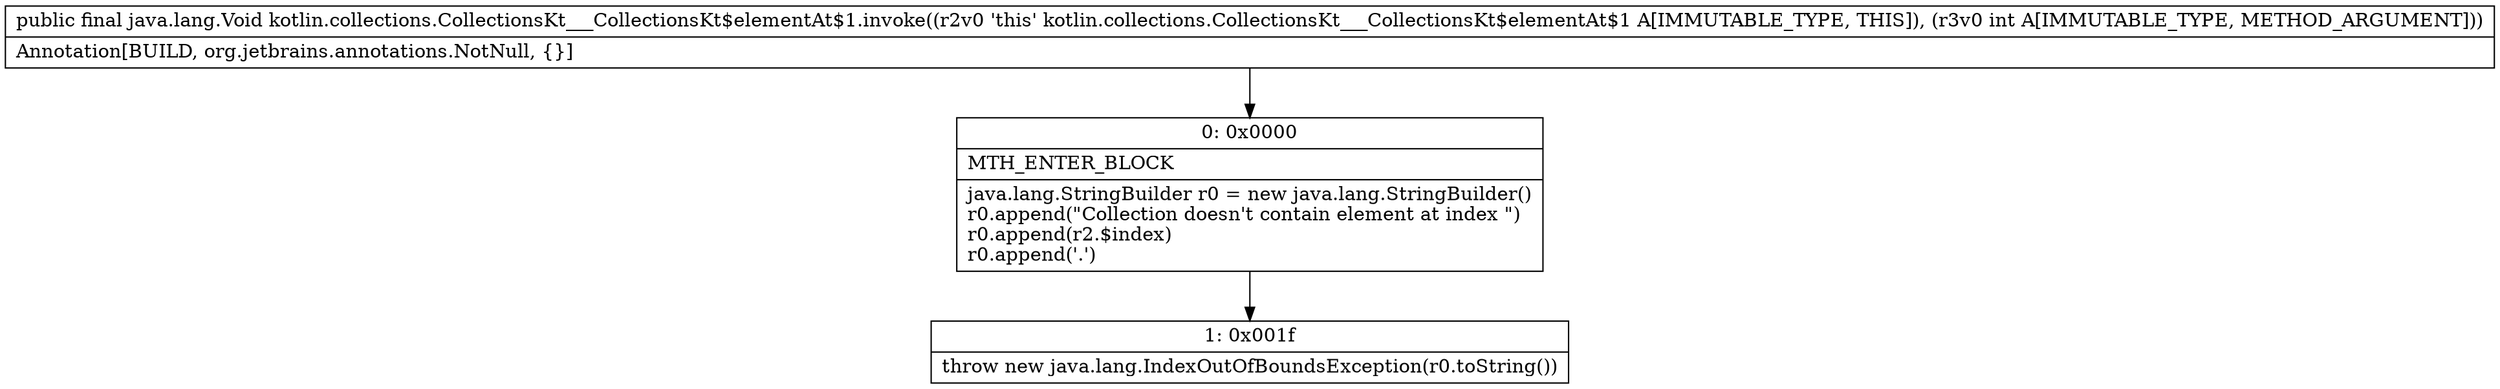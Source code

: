 digraph "CFG forkotlin.collections.CollectionsKt___CollectionsKt$elementAt$1.invoke(I)Ljava\/lang\/Void;" {
Node_0 [shape=record,label="{0\:\ 0x0000|MTH_ENTER_BLOCK\l|java.lang.StringBuilder r0 = new java.lang.StringBuilder()\lr0.append(\"Collection doesn't contain element at index \")\lr0.append(r2.$index)\lr0.append('.')\l}"];
Node_1 [shape=record,label="{1\:\ 0x001f|throw new java.lang.IndexOutOfBoundsException(r0.toString())\l}"];
MethodNode[shape=record,label="{public final java.lang.Void kotlin.collections.CollectionsKt___CollectionsKt$elementAt$1.invoke((r2v0 'this' kotlin.collections.CollectionsKt___CollectionsKt$elementAt$1 A[IMMUTABLE_TYPE, THIS]), (r3v0 int A[IMMUTABLE_TYPE, METHOD_ARGUMENT]))  | Annotation[BUILD, org.jetbrains.annotations.NotNull, \{\}]\l}"];
MethodNode -> Node_0;
Node_0 -> Node_1;
}


